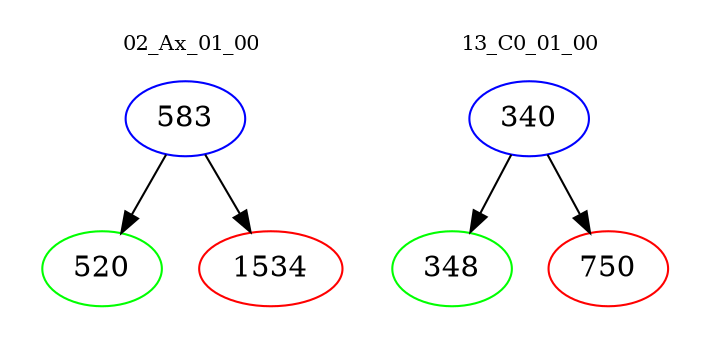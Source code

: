 digraph{
subgraph cluster_0 {
color = white
label = "02_Ax_01_00";
fontsize=10;
T0_583 [label="583", color="blue"]
T0_583 -> T0_520 [color="black"]
T0_520 [label="520", color="green"]
T0_583 -> T0_1534 [color="black"]
T0_1534 [label="1534", color="red"]
}
subgraph cluster_1 {
color = white
label = "13_C0_01_00";
fontsize=10;
T1_340 [label="340", color="blue"]
T1_340 -> T1_348 [color="black"]
T1_348 [label="348", color="green"]
T1_340 -> T1_750 [color="black"]
T1_750 [label="750", color="red"]
}
}
